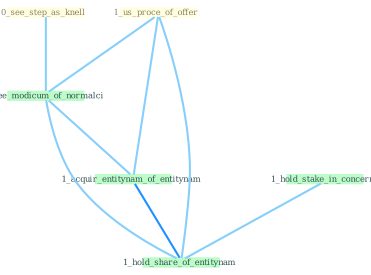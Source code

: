 Graph G{ 
    node
    [shape=polygon,style=filled,width=.5,height=.06,color="#BDFCC9",fixedsize=true,fontsize=4,
    fontcolor="#2f4f4f"];
    {node
    [color="#ffffe0", fontcolor="#8b7d6b"] "1_us_proce_of_offer " "0_see_step_as_knell "}
{node [color="#fff0f5", fontcolor="#b22222"]}
edge [color="#B0E2FF"];

	"1_us_proce_of_offer " -- "1_see_modicum_of_normalci " [w="1", color="#87cefa" ];
	"1_us_proce_of_offer " -- "1_acquir_entitynam_of_entitynam " [w="1", color="#87cefa" ];
	"1_us_proce_of_offer " -- "1_hold_share_of_entitynam " [w="1", color="#87cefa" ];
	"0_see_step_as_knell " -- "1_see_modicum_of_normalci " [w="1", color="#87cefa" ];
	"1_hold_stake_in_concern " -- "1_hold_share_of_entitynam " [w="1", color="#87cefa" ];
	"1_see_modicum_of_normalci " -- "1_acquir_entitynam_of_entitynam " [w="1", color="#87cefa" ];
	"1_see_modicum_of_normalci " -- "1_hold_share_of_entitynam " [w="1", color="#87cefa" ];
	"1_acquir_entitynam_of_entitynam " -- "1_hold_share_of_entitynam " [w="2", color="#1e90ff" , len=0.8];
}